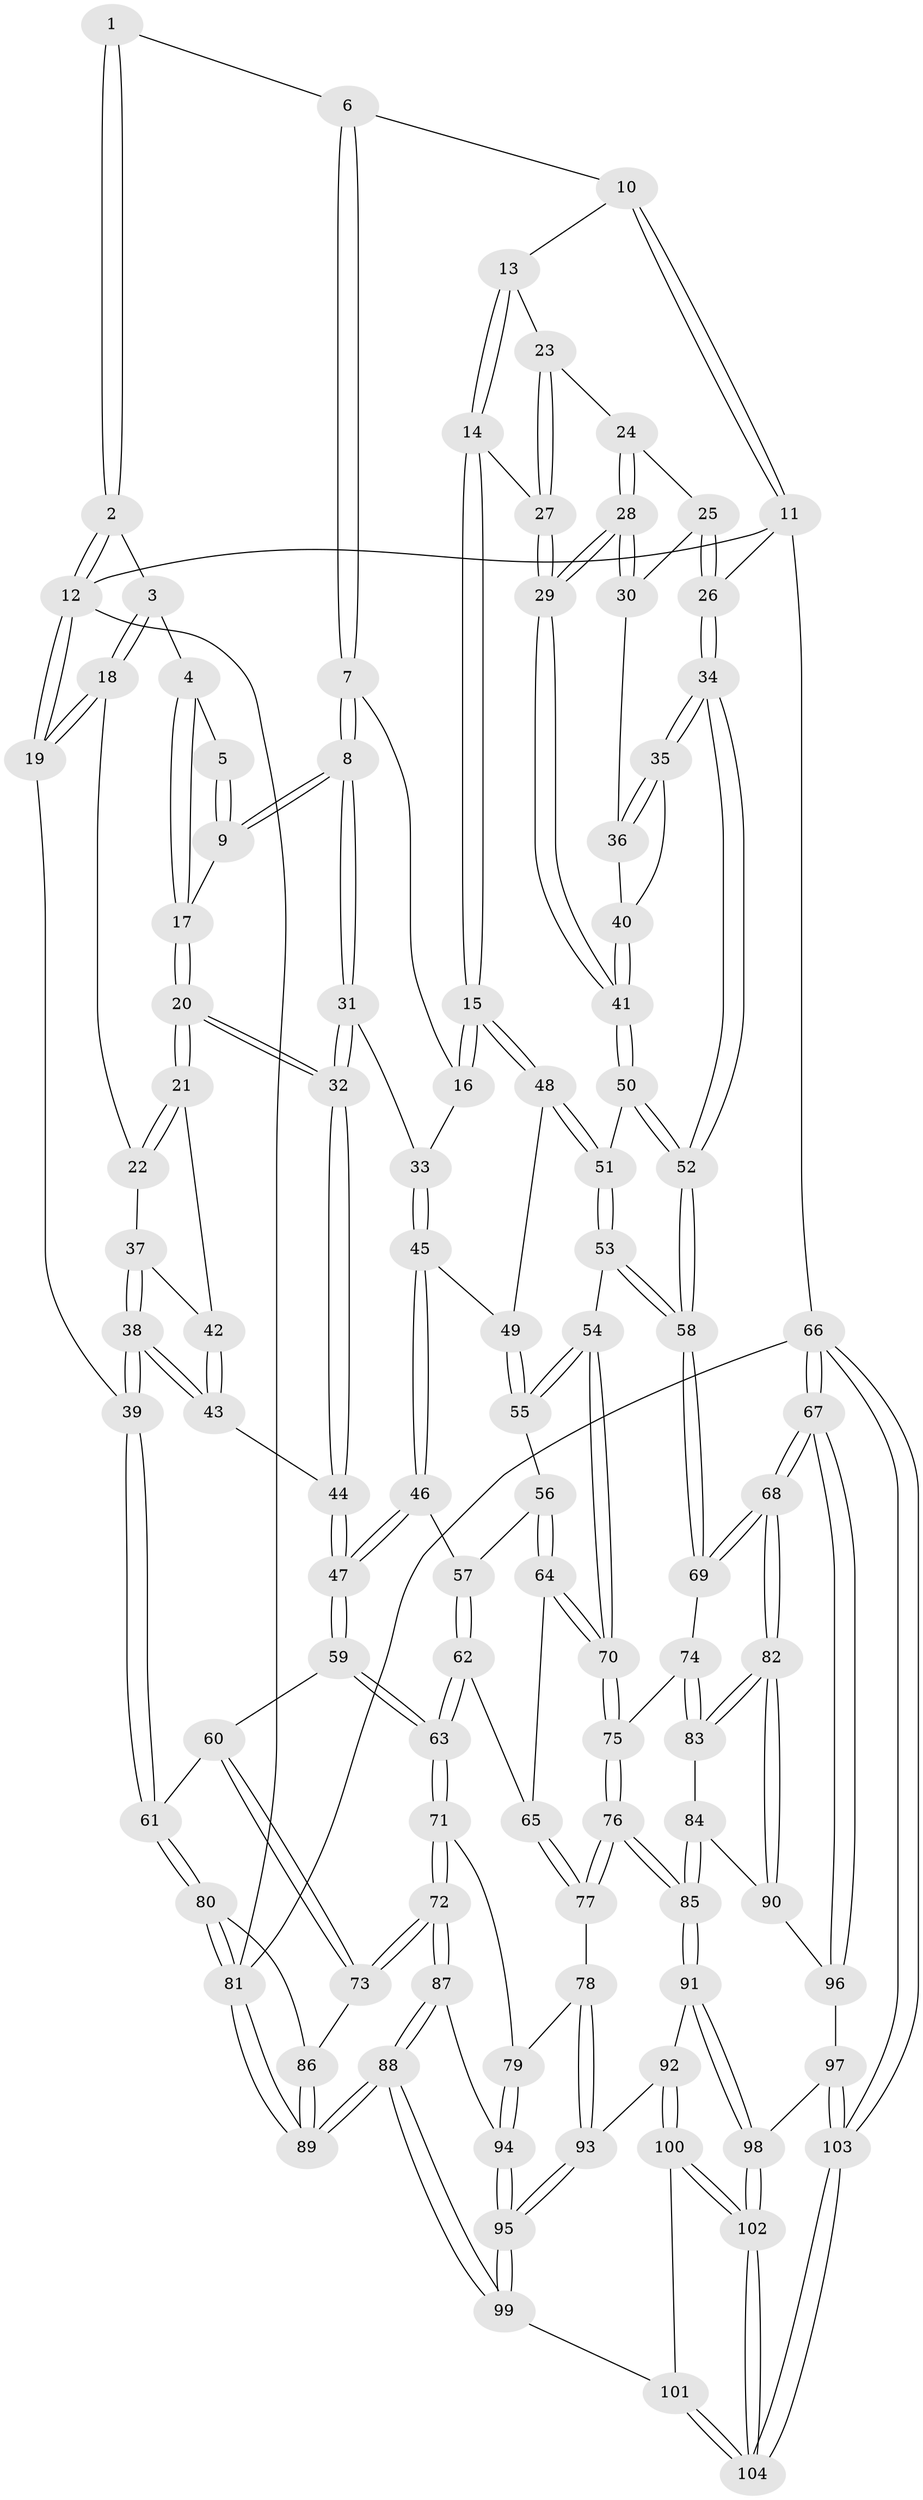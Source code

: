 // Generated by graph-tools (version 1.1) at 2025/00/03/09/25 05:00:28]
// undirected, 104 vertices, 257 edges
graph export_dot {
graph [start="1"]
  node [color=gray90,style=filled];
  1 [pos="+0.3425352166848351+0"];
  2 [pos="+0+0"];
  3 [pos="+0.13092770829307723+0.0725208453734235"];
  4 [pos="+0.20724510487515438+0.08998731782770504"];
  5 [pos="+0.2719513539777685+0.014539315797030107"];
  6 [pos="+0.5027779929779082+0"];
  7 [pos="+0.469434311768448+0"];
  8 [pos="+0.3764832279378577+0.1437203059608069"];
  9 [pos="+0.3039571813375955+0.10493575454512484"];
  10 [pos="+0.510447989278118+0"];
  11 [pos="+1+0"];
  12 [pos="+0+0"];
  13 [pos="+0.6630441605076861+0.0638954287944878"];
  14 [pos="+0.6110778975323858+0.19950010050030864"];
  15 [pos="+0.5937549177351151+0.21569080755430406"];
  16 [pos="+0.5235074819151095+0.1588358159496638"];
  17 [pos="+0.2308851430487534+0.1334813044778104"];
  18 [pos="+0.1081954009494856+0.14212367606411555"];
  19 [pos="+0+0.22158780109434392"];
  20 [pos="+0.225224254287128+0.2117180324067141"];
  21 [pos="+0.16979636714779509+0.19245856227312644"];
  22 [pos="+0.12440238535651287+0.16322480593552052"];
  23 [pos="+0.7539399014029883+0.09319877849943584"];
  24 [pos="+0.7558619125191853+0.09364786709235655"];
  25 [pos="+0.8488670712986998+0.0662309474096154"];
  26 [pos="+1+0"];
  27 [pos="+0.6924723963242414+0.21097557157795402"];
  28 [pos="+0.7673665971920395+0.21335628179799687"];
  29 [pos="+0.7596557411565485+0.23218760751145542"];
  30 [pos="+0.829657454870786+0.1888730824675105"];
  31 [pos="+0.37727423315936964+0.1661137107884109"];
  32 [pos="+0.2519451499676966+0.25183693143490216"];
  33 [pos="+0.40613350331359693+0.1906106814811663"];
  34 [pos="+1+0.27702466272496784"];
  35 [pos="+0.9123266593863719+0.23614821725795765"];
  36 [pos="+0.8422688302166852+0.19706646978180162"];
  37 [pos="+0.10183933523535996+0.21736842803334488"];
  38 [pos="+0+0.34996035585709895"];
  39 [pos="+0+0.37668517716277544"];
  40 [pos="+0.8137535321969399+0.25168753847469066"];
  41 [pos="+0.7673816978128206+0.2615004800998878"];
  42 [pos="+0.12572951856727976+0.23593586470276592"];
  43 [pos="+0.11349709147385163+0.3060871812960542"];
  44 [pos="+0.2477296407005866+0.2989713211117812"];
  45 [pos="+0.45607677450901424+0.30065890834233805"];
  46 [pos="+0.44051334395618746+0.33822005611044337"];
  47 [pos="+0.2849353374543889+0.37372996008281645"];
  48 [pos="+0.590701745686196+0.22824205508512516"];
  49 [pos="+0.5827114588828478+0.2402736417278039"];
  50 [pos="+0.7637028398165566+0.2892881544311497"];
  51 [pos="+0.7372076361298029+0.3295440884162369"];
  52 [pos="+1+0.3821375814169087"];
  53 [pos="+0.7349569201458349+0.34508921761223027"];
  54 [pos="+0.6908833616637607+0.46890858710710903"];
  55 [pos="+0.6172958032829315+0.40216758791953156"];
  56 [pos="+0.49177276895536237+0.384506494751557"];
  57 [pos="+0.4429868783350708+0.34164612647989867"];
  58 [pos="+1+0.39719802404826815"];
  59 [pos="+0.2571965007278695+0.4720951305374193"];
  60 [pos="+0.21650015603107187+0.48006538310840785"];
  61 [pos="+0+0.491586562693396"];
  62 [pos="+0.4159134546547167+0.5395888060361028"];
  63 [pos="+0.3289902182344172+0.5622960139591451"];
  64 [pos="+0.49545417824748217+0.5284518950560025"];
  65 [pos="+0.4792068159474443+0.538801171223823"];
  66 [pos="+1+1"];
  67 [pos="+1+0.9941767765059698"];
  68 [pos="+1+0.8599707847036707"];
  69 [pos="+1+0.4005367158812495"];
  70 [pos="+0.7006304338994382+0.5073858952551209"];
  71 [pos="+0.3220503649639225+0.6494416096165345"];
  72 [pos="+0.26155310165914986+0.7200538232031628"];
  73 [pos="+0.14718685974028525+0.6833077768268586"];
  74 [pos="+0.7992291891885607+0.545551936003713"];
  75 [pos="+0.7245459159310302+0.5354888373513753"];
  76 [pos="+0.6411206349575546+0.6969427861475185"];
  77 [pos="+0.5163007869577914+0.6616444447684621"];
  78 [pos="+0.4400819018004818+0.7065008618366153"];
  79 [pos="+0.4288745000450958+0.7058788588516011"];
  80 [pos="+0+0.5444455876659522"];
  81 [pos="+0+1"];
  82 [pos="+1+0.8595849795697811"];
  83 [pos="+0.8273198070797025+0.6098260277858165"];
  84 [pos="+0.8465184795220568+0.7055640328066106"];
  85 [pos="+0.6454693427206488+0.7723347060744127"];
  86 [pos="+0.13650637242436856+0.6825281661408584"];
  87 [pos="+0.2617046941714691+0.7678703701344497"];
  88 [pos="+0+1"];
  89 [pos="+0+1"];
  90 [pos="+0.8551302687790548+0.7269556145588926"];
  91 [pos="+0.6444200784237205+0.7965857215433"];
  92 [pos="+0.5816396022342605+0.8391880855380255"];
  93 [pos="+0.5455979942733029+0.8407156131134975"];
  94 [pos="+0.39752257832230603+0.8516049233117411"];
  95 [pos="+0.42735496894037106+0.8944981058668067"];
  96 [pos="+0.7980220595918384+0.8409425815019229"];
  97 [pos="+0.7531966315006581+0.8596586693660141"];
  98 [pos="+0.7487826239906846+0.8606713316260756"];
  99 [pos="+0.31645561167365294+1"];
  100 [pos="+0.5882160585361014+0.9217465852446418"];
  101 [pos="+0.3387190757314812+1"];
  102 [pos="+0.7256989414117272+1"];
  103 [pos="+1+1"];
  104 [pos="+0.727397905977819+1"];
  1 -- 2;
  1 -- 2;
  1 -- 6;
  2 -- 3;
  2 -- 12;
  2 -- 12;
  3 -- 4;
  3 -- 18;
  3 -- 18;
  4 -- 5;
  4 -- 17;
  4 -- 17;
  5 -- 9;
  5 -- 9;
  6 -- 7;
  6 -- 7;
  6 -- 10;
  7 -- 8;
  7 -- 8;
  7 -- 16;
  8 -- 9;
  8 -- 9;
  8 -- 31;
  8 -- 31;
  9 -- 17;
  10 -- 11;
  10 -- 11;
  10 -- 13;
  11 -- 12;
  11 -- 26;
  11 -- 66;
  12 -- 19;
  12 -- 19;
  12 -- 81;
  13 -- 14;
  13 -- 14;
  13 -- 23;
  14 -- 15;
  14 -- 15;
  14 -- 27;
  15 -- 16;
  15 -- 16;
  15 -- 48;
  15 -- 48;
  16 -- 33;
  17 -- 20;
  17 -- 20;
  18 -- 19;
  18 -- 19;
  18 -- 22;
  19 -- 39;
  20 -- 21;
  20 -- 21;
  20 -- 32;
  20 -- 32;
  21 -- 22;
  21 -- 22;
  21 -- 42;
  22 -- 37;
  23 -- 24;
  23 -- 27;
  23 -- 27;
  24 -- 25;
  24 -- 28;
  24 -- 28;
  25 -- 26;
  25 -- 26;
  25 -- 30;
  26 -- 34;
  26 -- 34;
  27 -- 29;
  27 -- 29;
  28 -- 29;
  28 -- 29;
  28 -- 30;
  28 -- 30;
  29 -- 41;
  29 -- 41;
  30 -- 36;
  31 -- 32;
  31 -- 32;
  31 -- 33;
  32 -- 44;
  32 -- 44;
  33 -- 45;
  33 -- 45;
  34 -- 35;
  34 -- 35;
  34 -- 52;
  34 -- 52;
  35 -- 36;
  35 -- 36;
  35 -- 40;
  36 -- 40;
  37 -- 38;
  37 -- 38;
  37 -- 42;
  38 -- 39;
  38 -- 39;
  38 -- 43;
  38 -- 43;
  39 -- 61;
  39 -- 61;
  40 -- 41;
  40 -- 41;
  41 -- 50;
  41 -- 50;
  42 -- 43;
  42 -- 43;
  43 -- 44;
  44 -- 47;
  44 -- 47;
  45 -- 46;
  45 -- 46;
  45 -- 49;
  46 -- 47;
  46 -- 47;
  46 -- 57;
  47 -- 59;
  47 -- 59;
  48 -- 49;
  48 -- 51;
  48 -- 51;
  49 -- 55;
  49 -- 55;
  50 -- 51;
  50 -- 52;
  50 -- 52;
  51 -- 53;
  51 -- 53;
  52 -- 58;
  52 -- 58;
  53 -- 54;
  53 -- 58;
  53 -- 58;
  54 -- 55;
  54 -- 55;
  54 -- 70;
  54 -- 70;
  55 -- 56;
  56 -- 57;
  56 -- 64;
  56 -- 64;
  57 -- 62;
  57 -- 62;
  58 -- 69;
  58 -- 69;
  59 -- 60;
  59 -- 63;
  59 -- 63;
  60 -- 61;
  60 -- 73;
  60 -- 73;
  61 -- 80;
  61 -- 80;
  62 -- 63;
  62 -- 63;
  62 -- 65;
  63 -- 71;
  63 -- 71;
  64 -- 65;
  64 -- 70;
  64 -- 70;
  65 -- 77;
  65 -- 77;
  66 -- 67;
  66 -- 67;
  66 -- 103;
  66 -- 103;
  66 -- 81;
  67 -- 68;
  67 -- 68;
  67 -- 96;
  67 -- 96;
  68 -- 69;
  68 -- 69;
  68 -- 82;
  68 -- 82;
  69 -- 74;
  70 -- 75;
  70 -- 75;
  71 -- 72;
  71 -- 72;
  71 -- 79;
  72 -- 73;
  72 -- 73;
  72 -- 87;
  72 -- 87;
  73 -- 86;
  74 -- 75;
  74 -- 83;
  74 -- 83;
  75 -- 76;
  75 -- 76;
  76 -- 77;
  76 -- 77;
  76 -- 85;
  76 -- 85;
  77 -- 78;
  78 -- 79;
  78 -- 93;
  78 -- 93;
  79 -- 94;
  79 -- 94;
  80 -- 81;
  80 -- 81;
  80 -- 86;
  81 -- 89;
  81 -- 89;
  82 -- 83;
  82 -- 83;
  82 -- 90;
  82 -- 90;
  83 -- 84;
  84 -- 85;
  84 -- 85;
  84 -- 90;
  85 -- 91;
  85 -- 91;
  86 -- 89;
  86 -- 89;
  87 -- 88;
  87 -- 88;
  87 -- 94;
  88 -- 89;
  88 -- 89;
  88 -- 99;
  88 -- 99;
  90 -- 96;
  91 -- 92;
  91 -- 98;
  91 -- 98;
  92 -- 93;
  92 -- 100;
  92 -- 100;
  93 -- 95;
  93 -- 95;
  94 -- 95;
  94 -- 95;
  95 -- 99;
  95 -- 99;
  96 -- 97;
  97 -- 98;
  97 -- 103;
  97 -- 103;
  98 -- 102;
  98 -- 102;
  99 -- 101;
  100 -- 101;
  100 -- 102;
  100 -- 102;
  101 -- 104;
  101 -- 104;
  102 -- 104;
  102 -- 104;
  103 -- 104;
  103 -- 104;
}
